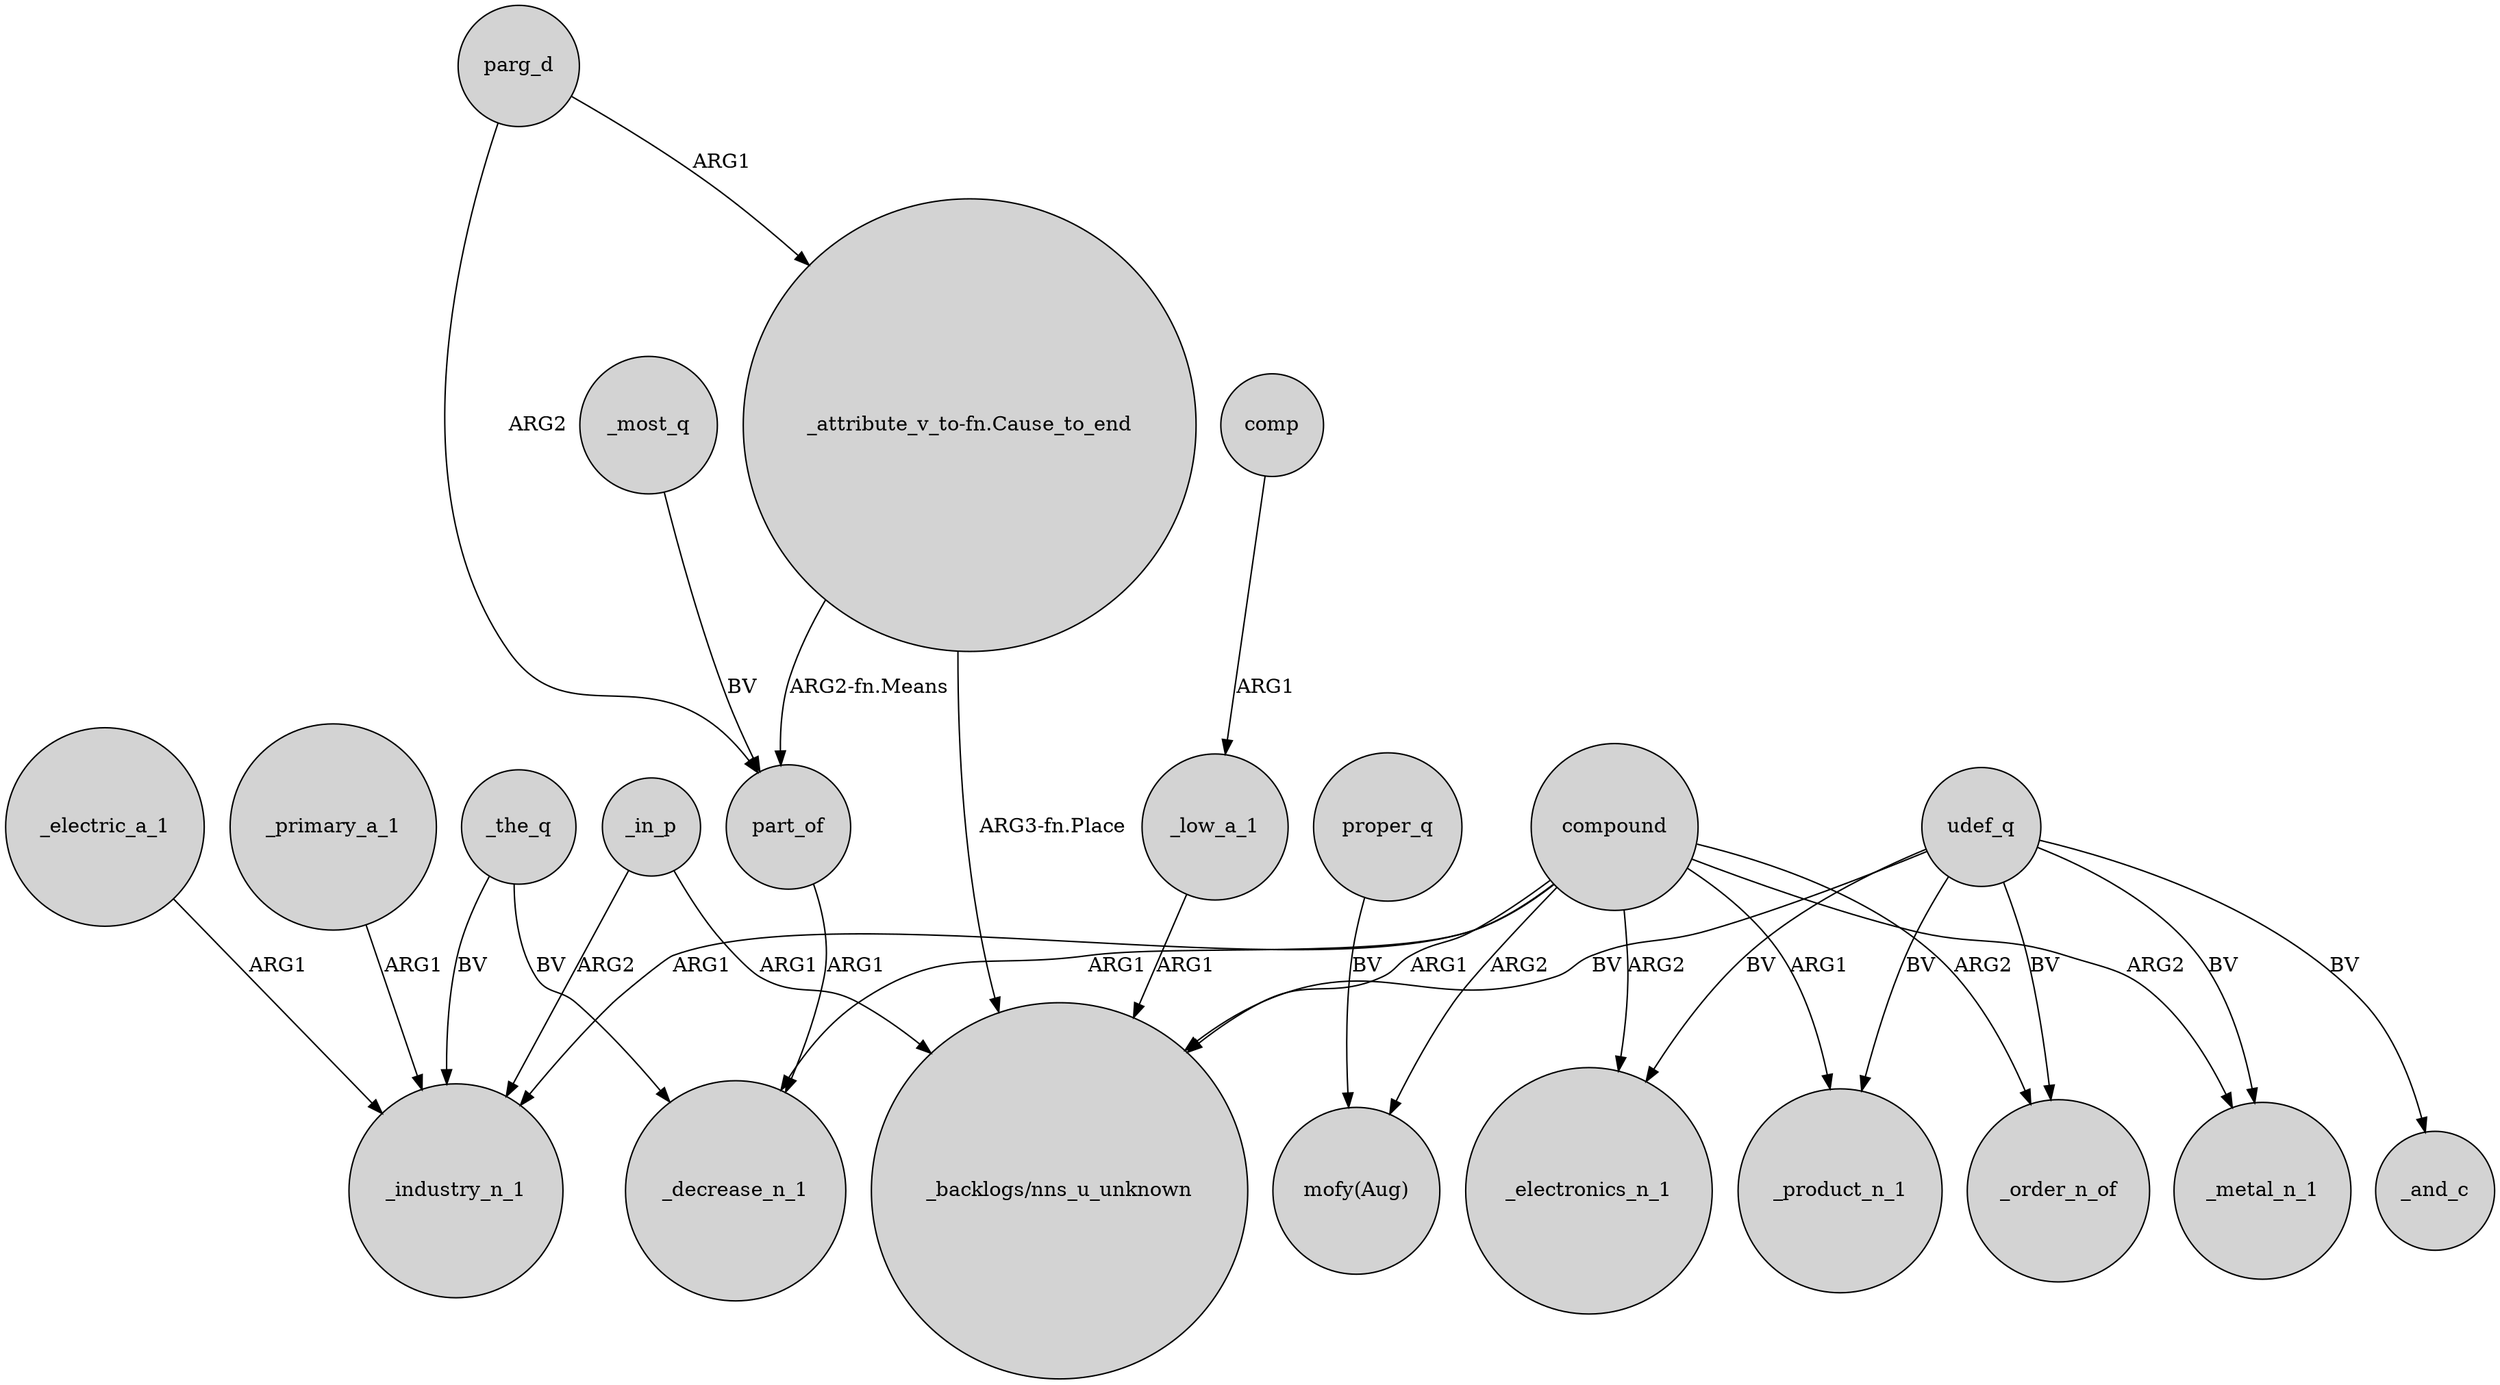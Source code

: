digraph {
	node [shape=circle style=filled]
	udef_q -> "_backlogs/nns_u_unknown" [label=BV]
	_the_q -> _decrease_n_1 [label=BV]
	compound -> _electronics_n_1 [label=ARG2]
	comp -> _low_a_1 [label=ARG1]
	"_attribute_v_to-fn.Cause_to_end" -> part_of [label="ARG2-fn.Means"]
	udef_q -> _order_n_of [label=BV]
	_primary_a_1 -> _industry_n_1 [label=ARG1]
	udef_q -> _electronics_n_1 [label=BV]
	proper_q -> "mofy(Aug)" [label=BV]
	compound -> "mofy(Aug)" [label=ARG2]
	udef_q -> _product_n_1 [label=BV]
	udef_q -> _and_c [label=BV]
	parg_d -> part_of [label=ARG2]
	compound -> _industry_n_1 [label=ARG1]
	compound -> "_backlogs/nns_u_unknown" [label=ARG1]
	part_of -> _decrease_n_1 [label=ARG1]
	_most_q -> part_of [label=BV]
	compound -> _metal_n_1 [label=ARG2]
	_in_p -> _industry_n_1 [label=ARG2]
	"_attribute_v_to-fn.Cause_to_end" -> "_backlogs/nns_u_unknown" [label="ARG3-fn.Place"]
	udef_q -> _metal_n_1 [label=BV]
	_low_a_1 -> "_backlogs/nns_u_unknown" [label=ARG1]
	_in_p -> "_backlogs/nns_u_unknown" [label=ARG1]
	parg_d -> "_attribute_v_to-fn.Cause_to_end" [label=ARG1]
	compound -> _order_n_of [label=ARG2]
	compound -> _decrease_n_1 [label=ARG1]
	compound -> _product_n_1 [label=ARG1]
	_the_q -> _industry_n_1 [label=BV]
	_electric_a_1 -> _industry_n_1 [label=ARG1]
}

